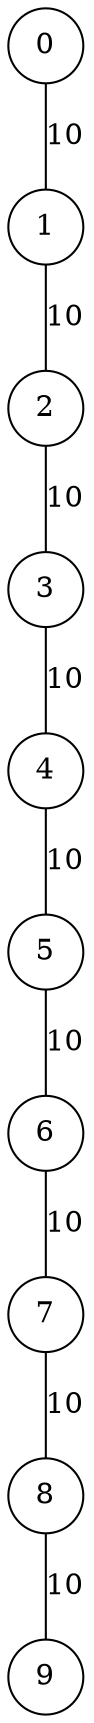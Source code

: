 graph qubit_interaction_graph {
    node [shape=circle];
    0 -- 1 [label=10];
    1 -- 2 [label=10];
    2 -- 3 [label=10];
    3 -- 4 [label=10];
    4 -- 5 [label=10];
    5 -- 6 [label=10];
    6 -- 7 [label=10];
    7 -- 8 [label=10];
    8 -- 9 [label=10];
}